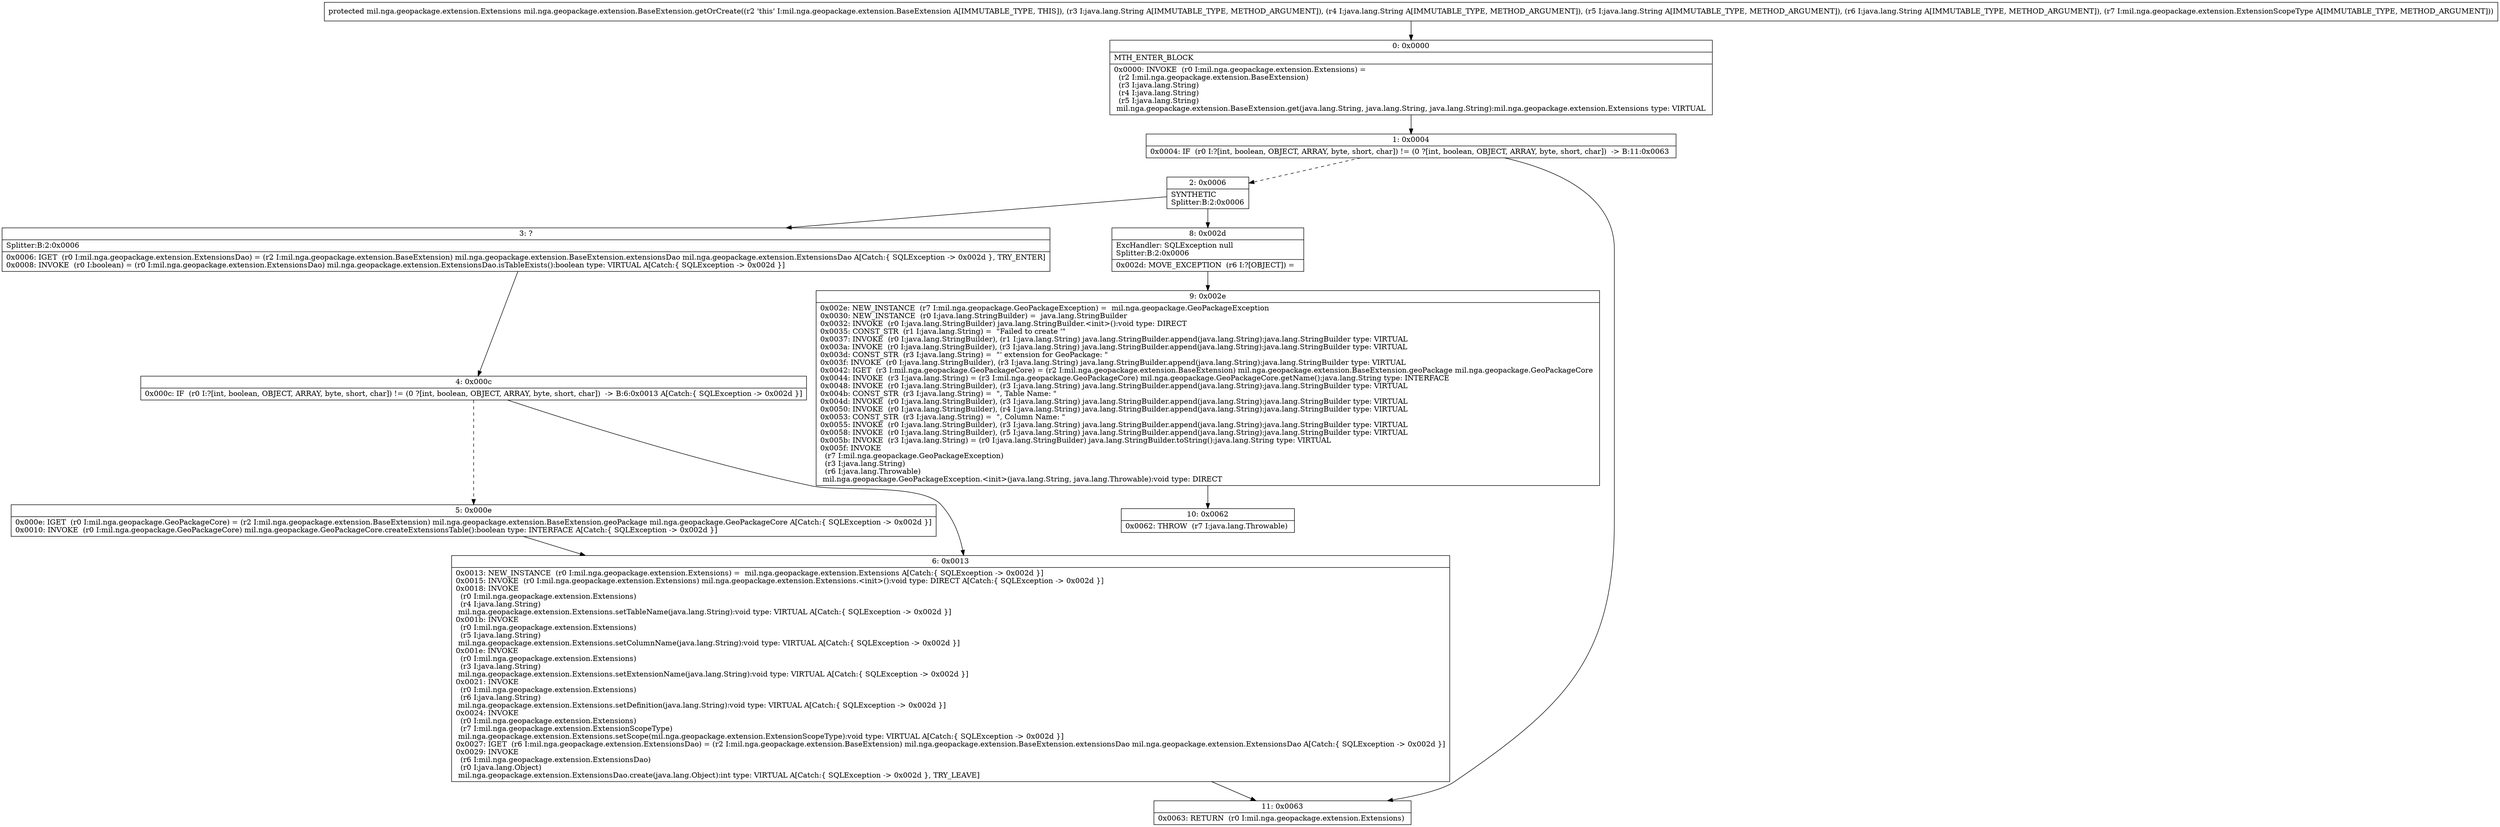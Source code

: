digraph "CFG formil.nga.geopackage.extension.BaseExtension.getOrCreate(Ljava\/lang\/String;Ljava\/lang\/String;Ljava\/lang\/String;Ljava\/lang\/String;Lmil\/nga\/geopackage\/extension\/ExtensionScopeType;)Lmil\/nga\/geopackage\/extension\/Extensions;" {
Node_0 [shape=record,label="{0\:\ 0x0000|MTH_ENTER_BLOCK\l|0x0000: INVOKE  (r0 I:mil.nga.geopackage.extension.Extensions) = \l  (r2 I:mil.nga.geopackage.extension.BaseExtension)\l  (r3 I:java.lang.String)\l  (r4 I:java.lang.String)\l  (r5 I:java.lang.String)\l mil.nga.geopackage.extension.BaseExtension.get(java.lang.String, java.lang.String, java.lang.String):mil.nga.geopackage.extension.Extensions type: VIRTUAL \l}"];
Node_1 [shape=record,label="{1\:\ 0x0004|0x0004: IF  (r0 I:?[int, boolean, OBJECT, ARRAY, byte, short, char]) != (0 ?[int, boolean, OBJECT, ARRAY, byte, short, char])  \-\> B:11:0x0063 \l}"];
Node_2 [shape=record,label="{2\:\ 0x0006|SYNTHETIC\lSplitter:B:2:0x0006\l}"];
Node_3 [shape=record,label="{3\:\ ?|Splitter:B:2:0x0006\l|0x0006: IGET  (r0 I:mil.nga.geopackage.extension.ExtensionsDao) = (r2 I:mil.nga.geopackage.extension.BaseExtension) mil.nga.geopackage.extension.BaseExtension.extensionsDao mil.nga.geopackage.extension.ExtensionsDao A[Catch:\{ SQLException \-\> 0x002d \}, TRY_ENTER]\l0x0008: INVOKE  (r0 I:boolean) = (r0 I:mil.nga.geopackage.extension.ExtensionsDao) mil.nga.geopackage.extension.ExtensionsDao.isTableExists():boolean type: VIRTUAL A[Catch:\{ SQLException \-\> 0x002d \}]\l}"];
Node_4 [shape=record,label="{4\:\ 0x000c|0x000c: IF  (r0 I:?[int, boolean, OBJECT, ARRAY, byte, short, char]) != (0 ?[int, boolean, OBJECT, ARRAY, byte, short, char])  \-\> B:6:0x0013 A[Catch:\{ SQLException \-\> 0x002d \}]\l}"];
Node_5 [shape=record,label="{5\:\ 0x000e|0x000e: IGET  (r0 I:mil.nga.geopackage.GeoPackageCore) = (r2 I:mil.nga.geopackage.extension.BaseExtension) mil.nga.geopackage.extension.BaseExtension.geoPackage mil.nga.geopackage.GeoPackageCore A[Catch:\{ SQLException \-\> 0x002d \}]\l0x0010: INVOKE  (r0 I:mil.nga.geopackage.GeoPackageCore) mil.nga.geopackage.GeoPackageCore.createExtensionsTable():boolean type: INTERFACE A[Catch:\{ SQLException \-\> 0x002d \}]\l}"];
Node_6 [shape=record,label="{6\:\ 0x0013|0x0013: NEW_INSTANCE  (r0 I:mil.nga.geopackage.extension.Extensions) =  mil.nga.geopackage.extension.Extensions A[Catch:\{ SQLException \-\> 0x002d \}]\l0x0015: INVOKE  (r0 I:mil.nga.geopackage.extension.Extensions) mil.nga.geopackage.extension.Extensions.\<init\>():void type: DIRECT A[Catch:\{ SQLException \-\> 0x002d \}]\l0x0018: INVOKE  \l  (r0 I:mil.nga.geopackage.extension.Extensions)\l  (r4 I:java.lang.String)\l mil.nga.geopackage.extension.Extensions.setTableName(java.lang.String):void type: VIRTUAL A[Catch:\{ SQLException \-\> 0x002d \}]\l0x001b: INVOKE  \l  (r0 I:mil.nga.geopackage.extension.Extensions)\l  (r5 I:java.lang.String)\l mil.nga.geopackage.extension.Extensions.setColumnName(java.lang.String):void type: VIRTUAL A[Catch:\{ SQLException \-\> 0x002d \}]\l0x001e: INVOKE  \l  (r0 I:mil.nga.geopackage.extension.Extensions)\l  (r3 I:java.lang.String)\l mil.nga.geopackage.extension.Extensions.setExtensionName(java.lang.String):void type: VIRTUAL A[Catch:\{ SQLException \-\> 0x002d \}]\l0x0021: INVOKE  \l  (r0 I:mil.nga.geopackage.extension.Extensions)\l  (r6 I:java.lang.String)\l mil.nga.geopackage.extension.Extensions.setDefinition(java.lang.String):void type: VIRTUAL A[Catch:\{ SQLException \-\> 0x002d \}]\l0x0024: INVOKE  \l  (r0 I:mil.nga.geopackage.extension.Extensions)\l  (r7 I:mil.nga.geopackage.extension.ExtensionScopeType)\l mil.nga.geopackage.extension.Extensions.setScope(mil.nga.geopackage.extension.ExtensionScopeType):void type: VIRTUAL A[Catch:\{ SQLException \-\> 0x002d \}]\l0x0027: IGET  (r6 I:mil.nga.geopackage.extension.ExtensionsDao) = (r2 I:mil.nga.geopackage.extension.BaseExtension) mil.nga.geopackage.extension.BaseExtension.extensionsDao mil.nga.geopackage.extension.ExtensionsDao A[Catch:\{ SQLException \-\> 0x002d \}]\l0x0029: INVOKE  \l  (r6 I:mil.nga.geopackage.extension.ExtensionsDao)\l  (r0 I:java.lang.Object)\l mil.nga.geopackage.extension.ExtensionsDao.create(java.lang.Object):int type: VIRTUAL A[Catch:\{ SQLException \-\> 0x002d \}, TRY_LEAVE]\l}"];
Node_8 [shape=record,label="{8\:\ 0x002d|ExcHandler: SQLException null\lSplitter:B:2:0x0006\l|0x002d: MOVE_EXCEPTION  (r6 I:?[OBJECT]) =  \l}"];
Node_9 [shape=record,label="{9\:\ 0x002e|0x002e: NEW_INSTANCE  (r7 I:mil.nga.geopackage.GeoPackageException) =  mil.nga.geopackage.GeoPackageException \l0x0030: NEW_INSTANCE  (r0 I:java.lang.StringBuilder) =  java.lang.StringBuilder \l0x0032: INVOKE  (r0 I:java.lang.StringBuilder) java.lang.StringBuilder.\<init\>():void type: DIRECT \l0x0035: CONST_STR  (r1 I:java.lang.String) =  \"Failed to create '\" \l0x0037: INVOKE  (r0 I:java.lang.StringBuilder), (r1 I:java.lang.String) java.lang.StringBuilder.append(java.lang.String):java.lang.StringBuilder type: VIRTUAL \l0x003a: INVOKE  (r0 I:java.lang.StringBuilder), (r3 I:java.lang.String) java.lang.StringBuilder.append(java.lang.String):java.lang.StringBuilder type: VIRTUAL \l0x003d: CONST_STR  (r3 I:java.lang.String) =  \"' extension for GeoPackage: \" \l0x003f: INVOKE  (r0 I:java.lang.StringBuilder), (r3 I:java.lang.String) java.lang.StringBuilder.append(java.lang.String):java.lang.StringBuilder type: VIRTUAL \l0x0042: IGET  (r3 I:mil.nga.geopackage.GeoPackageCore) = (r2 I:mil.nga.geopackage.extension.BaseExtension) mil.nga.geopackage.extension.BaseExtension.geoPackage mil.nga.geopackage.GeoPackageCore \l0x0044: INVOKE  (r3 I:java.lang.String) = (r3 I:mil.nga.geopackage.GeoPackageCore) mil.nga.geopackage.GeoPackageCore.getName():java.lang.String type: INTERFACE \l0x0048: INVOKE  (r0 I:java.lang.StringBuilder), (r3 I:java.lang.String) java.lang.StringBuilder.append(java.lang.String):java.lang.StringBuilder type: VIRTUAL \l0x004b: CONST_STR  (r3 I:java.lang.String) =  \", Table Name: \" \l0x004d: INVOKE  (r0 I:java.lang.StringBuilder), (r3 I:java.lang.String) java.lang.StringBuilder.append(java.lang.String):java.lang.StringBuilder type: VIRTUAL \l0x0050: INVOKE  (r0 I:java.lang.StringBuilder), (r4 I:java.lang.String) java.lang.StringBuilder.append(java.lang.String):java.lang.StringBuilder type: VIRTUAL \l0x0053: CONST_STR  (r3 I:java.lang.String) =  \", Column Name: \" \l0x0055: INVOKE  (r0 I:java.lang.StringBuilder), (r3 I:java.lang.String) java.lang.StringBuilder.append(java.lang.String):java.lang.StringBuilder type: VIRTUAL \l0x0058: INVOKE  (r0 I:java.lang.StringBuilder), (r5 I:java.lang.String) java.lang.StringBuilder.append(java.lang.String):java.lang.StringBuilder type: VIRTUAL \l0x005b: INVOKE  (r3 I:java.lang.String) = (r0 I:java.lang.StringBuilder) java.lang.StringBuilder.toString():java.lang.String type: VIRTUAL \l0x005f: INVOKE  \l  (r7 I:mil.nga.geopackage.GeoPackageException)\l  (r3 I:java.lang.String)\l  (r6 I:java.lang.Throwable)\l mil.nga.geopackage.GeoPackageException.\<init\>(java.lang.String, java.lang.Throwable):void type: DIRECT \l}"];
Node_10 [shape=record,label="{10\:\ 0x0062|0x0062: THROW  (r7 I:java.lang.Throwable) \l}"];
Node_11 [shape=record,label="{11\:\ 0x0063|0x0063: RETURN  (r0 I:mil.nga.geopackage.extension.Extensions) \l}"];
MethodNode[shape=record,label="{protected mil.nga.geopackage.extension.Extensions mil.nga.geopackage.extension.BaseExtension.getOrCreate((r2 'this' I:mil.nga.geopackage.extension.BaseExtension A[IMMUTABLE_TYPE, THIS]), (r3 I:java.lang.String A[IMMUTABLE_TYPE, METHOD_ARGUMENT]), (r4 I:java.lang.String A[IMMUTABLE_TYPE, METHOD_ARGUMENT]), (r5 I:java.lang.String A[IMMUTABLE_TYPE, METHOD_ARGUMENT]), (r6 I:java.lang.String A[IMMUTABLE_TYPE, METHOD_ARGUMENT]), (r7 I:mil.nga.geopackage.extension.ExtensionScopeType A[IMMUTABLE_TYPE, METHOD_ARGUMENT])) }"];
MethodNode -> Node_0;
Node_0 -> Node_1;
Node_1 -> Node_2[style=dashed];
Node_1 -> Node_11;
Node_2 -> Node_3;
Node_2 -> Node_8;
Node_3 -> Node_4;
Node_4 -> Node_5[style=dashed];
Node_4 -> Node_6;
Node_5 -> Node_6;
Node_6 -> Node_11;
Node_8 -> Node_9;
Node_9 -> Node_10;
}


